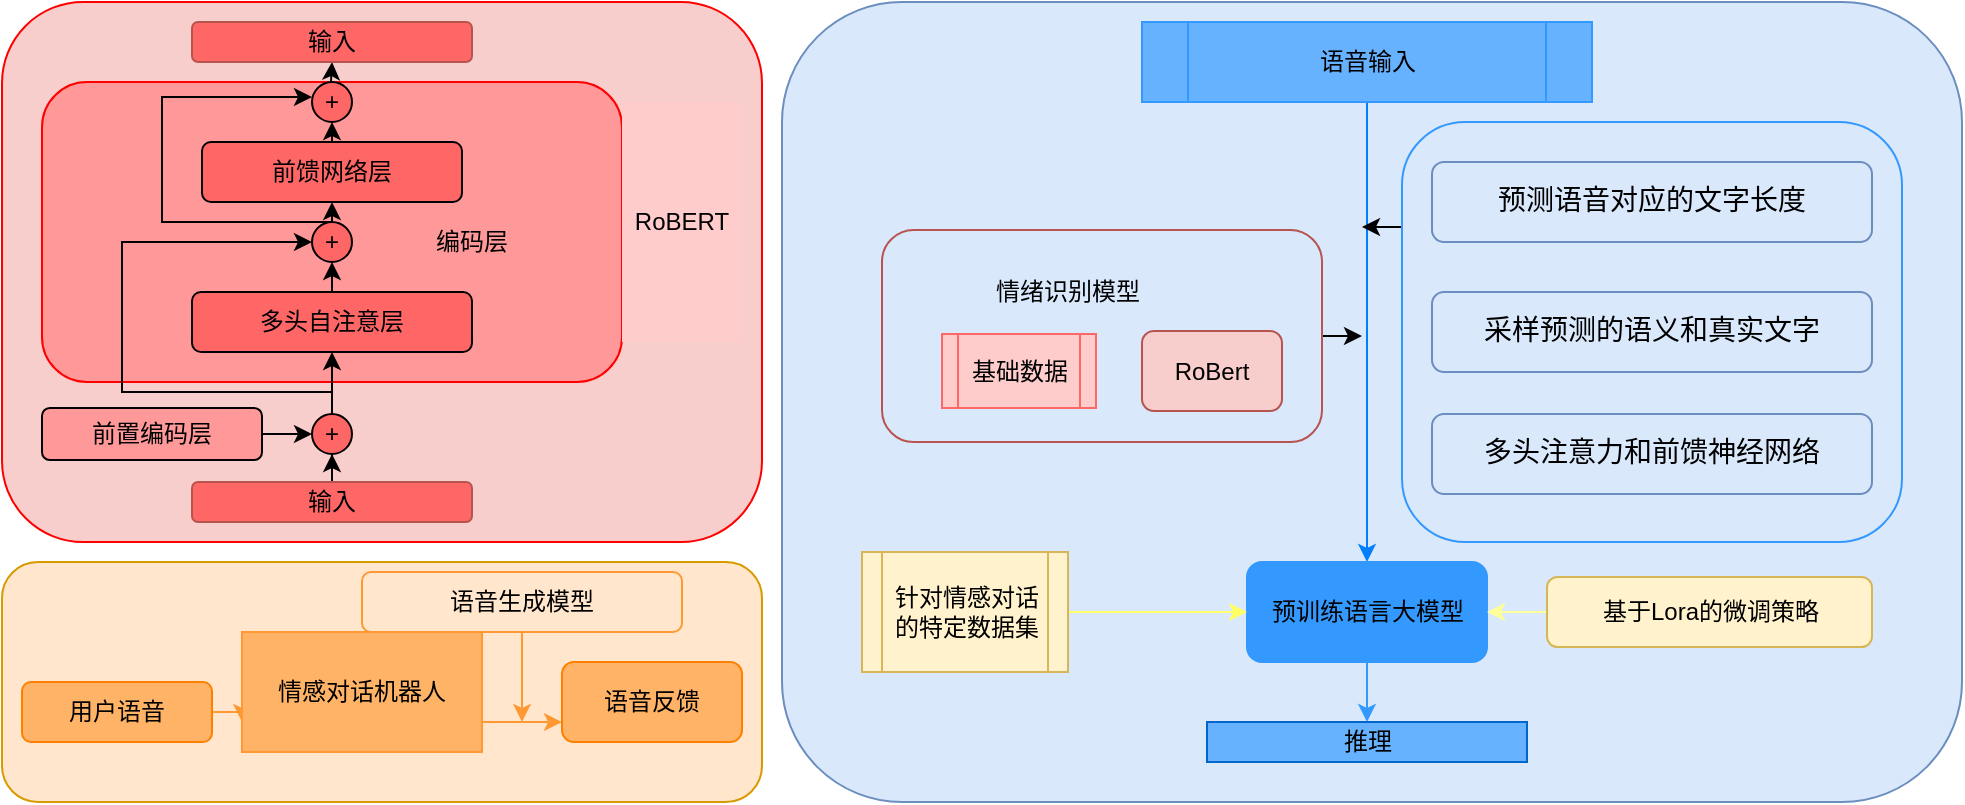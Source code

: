 <mxfile version="24.2.3" type="github">
  <diagram name="第 1 页" id="YlOgD8HyuWCCaGT0y-z9">
    <mxGraphModel dx="1961" dy="654" grid="1" gridSize="10" guides="1" tooltips="1" connect="1" arrows="1" fold="1" page="1" pageScale="1" pageWidth="827" pageHeight="1169" math="0" shadow="0">
      <root>
        <mxCell id="0" />
        <mxCell id="1" parent="0" />
        <mxCell id="GzmQafAF1eVMU9IgYLYu-3" value="" style="rounded=1;whiteSpace=wrap;html=1;fillColor=#f8cecc;strokeColor=#FF0000;" vertex="1" parent="1">
          <mxGeometry x="-500" y="30" width="380" height="270" as="geometry" />
        </mxCell>
        <mxCell id="GzmQafAF1eVMU9IgYLYu-5" value="" style="rounded=1;whiteSpace=wrap;html=1;strokeColor=#6c8ebf;fillColor=#dae8fc;" vertex="1" parent="1">
          <mxGeometry x="-110" y="30" width="590" height="400" as="geometry" />
        </mxCell>
        <mxCell id="GzmQafAF1eVMU9IgYLYu-6" value="" style="rounded=1;whiteSpace=wrap;html=1;fillColor=#ffe6cc;strokeColor=#d79b00;" vertex="1" parent="1">
          <mxGeometry x="-500" y="310" width="380" height="120" as="geometry" />
        </mxCell>
        <mxCell id="GzmQafAF1eVMU9IgYLYu-10" style="edgeStyle=orthogonalEdgeStyle;rounded=0;orthogonalLoop=1;jettySize=auto;html=1;entryX=0.5;entryY=1;entryDx=0;entryDy=0;" edge="1" parent="1" source="GzmQafAF1eVMU9IgYLYu-7" target="GzmQafAF1eVMU9IgYLYu-8">
          <mxGeometry relative="1" as="geometry" />
        </mxCell>
        <mxCell id="GzmQafAF1eVMU9IgYLYu-7" value="&lt;pre&gt;输入&lt;/pre&gt;" style="rounded=1;whiteSpace=wrap;html=1;fillColor=#FF6666;strokeColor=#b85450;" vertex="1" parent="1">
          <mxGeometry x="-405" y="270" width="140" height="20" as="geometry" />
        </mxCell>
        <mxCell id="GzmQafAF1eVMU9IgYLYu-15" value="" style="rounded=1;whiteSpace=wrap;html=1;fillColor=#FF9999;strokeColor=#FF0000;" vertex="1" parent="1">
          <mxGeometry x="-480" y="70" width="290" height="150" as="geometry" />
        </mxCell>
        <mxCell id="GzmQafAF1eVMU9IgYLYu-16" value="" style="edgeStyle=orthogonalEdgeStyle;rounded=0;orthogonalLoop=1;jettySize=auto;html=1;entryX=0.5;entryY=1;entryDx=0;entryDy=0;" edge="1" parent="1" source="GzmQafAF1eVMU9IgYLYu-8" target="GzmQafAF1eVMU9IgYLYu-17">
          <mxGeometry relative="1" as="geometry" />
        </mxCell>
        <mxCell id="GzmQafAF1eVMU9IgYLYu-8" value="+" style="ellipse;whiteSpace=wrap;html=1;fillColor=#FF6666;" vertex="1" parent="1">
          <mxGeometry x="-345" y="236" width="20" height="20" as="geometry" />
        </mxCell>
        <mxCell id="GzmQafAF1eVMU9IgYLYu-14" value="" style="edgeStyle=orthogonalEdgeStyle;rounded=0;orthogonalLoop=1;jettySize=auto;html=1;" edge="1" parent="1" source="GzmQafAF1eVMU9IgYLYu-13" target="GzmQafAF1eVMU9IgYLYu-8">
          <mxGeometry relative="1" as="geometry" />
        </mxCell>
        <mxCell id="GzmQafAF1eVMU9IgYLYu-13" value="前置编码层" style="rounded=1;whiteSpace=wrap;html=1;fillColor=#FF9999;" vertex="1" parent="1">
          <mxGeometry x="-480" y="233" width="110" height="26" as="geometry" />
        </mxCell>
        <mxCell id="GzmQafAF1eVMU9IgYLYu-22" style="edgeStyle=orthogonalEdgeStyle;rounded=0;orthogonalLoop=1;jettySize=auto;html=1;exitX=0.5;exitY=0;exitDx=0;exitDy=0;entryX=0.5;entryY=1;entryDx=0;entryDy=0;" edge="1" parent="1" source="GzmQafAF1eVMU9IgYLYu-17" target="GzmQafAF1eVMU9IgYLYu-20">
          <mxGeometry relative="1" as="geometry" />
        </mxCell>
        <mxCell id="GzmQafAF1eVMU9IgYLYu-17" value="多头自注意层" style="rounded=1;whiteSpace=wrap;html=1;fillColor=#FF6666;" vertex="1" parent="1">
          <mxGeometry x="-405" y="175" width="140" height="30" as="geometry" />
        </mxCell>
        <mxCell id="GzmQafAF1eVMU9IgYLYu-27" style="edgeStyle=orthogonalEdgeStyle;rounded=0;orthogonalLoop=1;jettySize=auto;html=1;exitX=0.5;exitY=0;exitDx=0;exitDy=0;entryX=0.5;entryY=1;entryDx=0;entryDy=0;" edge="1" parent="1" source="GzmQafAF1eVMU9IgYLYu-18" target="GzmQafAF1eVMU9IgYLYu-19">
          <mxGeometry relative="1" as="geometry" />
        </mxCell>
        <mxCell id="GzmQafAF1eVMU9IgYLYu-18" value="前馈网络层" style="rounded=1;whiteSpace=wrap;html=1;fillColor=#FF6666;" vertex="1" parent="1">
          <mxGeometry x="-400" y="100" width="130" height="30" as="geometry" />
        </mxCell>
        <mxCell id="GzmQafAF1eVMU9IgYLYu-19" value="+" style="ellipse;whiteSpace=wrap;html=1;fillColor=#FF6666;" vertex="1" parent="1">
          <mxGeometry x="-345" y="70" width="20" height="20" as="geometry" />
        </mxCell>
        <mxCell id="GzmQafAF1eVMU9IgYLYu-25" style="edgeStyle=orthogonalEdgeStyle;rounded=0;orthogonalLoop=1;jettySize=auto;html=1;exitX=0.5;exitY=0;exitDx=0;exitDy=0;entryX=0.5;entryY=1;entryDx=0;entryDy=0;" edge="1" parent="1" source="GzmQafAF1eVMU9IgYLYu-20" target="GzmQafAF1eVMU9IgYLYu-18">
          <mxGeometry relative="1" as="geometry" />
        </mxCell>
        <mxCell id="GzmQafAF1eVMU9IgYLYu-20" value="+" style="ellipse;whiteSpace=wrap;html=1;fillColor=#FF6666;" vertex="1" parent="1">
          <mxGeometry x="-345" y="140" width="20" height="20" as="geometry" />
        </mxCell>
        <mxCell id="GzmQafAF1eVMU9IgYLYu-28" value="" style="endArrow=classic;html=1;rounded=0;entryX=0;entryY=0.5;entryDx=0;entryDy=0;" edge="1" parent="1" target="GzmQafAF1eVMU9IgYLYu-20">
          <mxGeometry width="50" height="50" relative="1" as="geometry">
            <mxPoint x="-335" y="225" as="sourcePoint" />
            <mxPoint x="-285" y="175" as="targetPoint" />
            <Array as="points">
              <mxPoint x="-440" y="225" />
              <mxPoint x="-440" y="150" />
            </Array>
          </mxGeometry>
        </mxCell>
        <mxCell id="GzmQafAF1eVMU9IgYLYu-29" value="" style="endArrow=classic;html=1;rounded=0;entryX=0;entryY=0.5;entryDx=0;entryDy=0;exitX=0.5;exitY=0;exitDx=0;exitDy=0;" edge="1" parent="1" source="GzmQafAF1eVMU9IgYLYu-20">
          <mxGeometry width="50" height="50" relative="1" as="geometry">
            <mxPoint x="-335" y="152.5" as="sourcePoint" />
            <mxPoint x="-345" y="77.5" as="targetPoint" />
            <Array as="points">
              <mxPoint x="-420" y="140" />
              <mxPoint x="-420" y="77.5" />
            </Array>
          </mxGeometry>
        </mxCell>
        <mxCell id="GzmQafAF1eVMU9IgYLYu-30" value="编码层" style="rounded=0;whiteSpace=wrap;html=1;strokeColor=none;fillColor=#FF9999;" vertex="1" parent="1">
          <mxGeometry x="-320" y="135" width="110" height="30" as="geometry" />
        </mxCell>
        <mxCell id="GzmQafAF1eVMU9IgYLYu-31" value="" style="endArrow=classic;html=1;rounded=0;" edge="1" parent="1">
          <mxGeometry width="50" height="50" relative="1" as="geometry">
            <mxPoint x="-335.5" y="70" as="sourcePoint" />
            <mxPoint x="-335" y="60" as="targetPoint" />
          </mxGeometry>
        </mxCell>
        <mxCell id="GzmQafAF1eVMU9IgYLYu-32" value="RoBERT" style="rounded=0;whiteSpace=wrap;html=1;direction=south;fillColor=#FFCCCC;strokeColor=none;" vertex="1" parent="1">
          <mxGeometry x="-190" y="80" width="60" height="120" as="geometry" />
        </mxCell>
        <mxCell id="GzmQafAF1eVMU9IgYLYu-33" value="&lt;pre&gt;输入&lt;/pre&gt;" style="rounded=1;whiteSpace=wrap;html=1;fillColor=#FF6666;strokeColor=#b85450;" vertex="1" parent="1">
          <mxGeometry x="-405" y="40" width="140" height="20" as="geometry" />
        </mxCell>
        <mxCell id="GzmQafAF1eVMU9IgYLYu-39" style="edgeStyle=orthogonalEdgeStyle;rounded=0;orthogonalLoop=1;jettySize=auto;html=1;strokeColor=#007FFF;" edge="1" parent="1" source="GzmQafAF1eVMU9IgYLYu-34" target="GzmQafAF1eVMU9IgYLYu-36">
          <mxGeometry relative="1" as="geometry" />
        </mxCell>
        <mxCell id="GzmQafAF1eVMU9IgYLYu-34" value="语音输入" style="shape=process;whiteSpace=wrap;html=1;backgroundOutline=1;strokeColor=#3399FF;fillColor=#66B2FF;" vertex="1" parent="1">
          <mxGeometry x="70" y="40" width="225" height="40" as="geometry" />
        </mxCell>
        <mxCell id="GzmQafAF1eVMU9IgYLYu-57" value="" style="edgeStyle=orthogonalEdgeStyle;rounded=0;orthogonalLoop=1;jettySize=auto;html=1;strokeColor=#3399FF;" edge="1" parent="1" source="GzmQafAF1eVMU9IgYLYu-36" target="GzmQafAF1eVMU9IgYLYu-37">
          <mxGeometry relative="1" as="geometry" />
        </mxCell>
        <mxCell id="GzmQafAF1eVMU9IgYLYu-36" value="预训练语言大模型" style="rounded=1;whiteSpace=wrap;html=1;strokeColor=#3399FF;fillColor=#3399FF;" vertex="1" parent="1">
          <mxGeometry x="122.5" y="310" width="120" height="50" as="geometry" />
        </mxCell>
        <mxCell id="GzmQafAF1eVMU9IgYLYu-37" value="推理" style="rounded=0;whiteSpace=wrap;html=1;strokeColor=#0066CC;fillColor=#66B2FF;" vertex="1" parent="1">
          <mxGeometry x="102.5" y="390" width="160" height="20" as="geometry" />
        </mxCell>
        <mxCell id="GzmQafAF1eVMU9IgYLYu-52" style="edgeStyle=orthogonalEdgeStyle;rounded=0;orthogonalLoop=1;jettySize=auto;html=1;exitX=1;exitY=0.5;exitDx=0;exitDy=0;" edge="1" parent="1" source="GzmQafAF1eVMU9IgYLYu-40">
          <mxGeometry relative="1" as="geometry">
            <mxPoint x="180" y="197" as="targetPoint" />
          </mxGeometry>
        </mxCell>
        <mxCell id="GzmQafAF1eVMU9IgYLYu-40" value="" style="rounded=1;whiteSpace=wrap;html=1;fillColor=none;strokeColor=#b85450;" vertex="1" parent="1">
          <mxGeometry x="-60" y="144" width="220" height="106" as="geometry" />
        </mxCell>
        <mxCell id="GzmQafAF1eVMU9IgYLYu-41" value="RoBert" style="rounded=1;whiteSpace=wrap;html=1;fillColor=#f8cecc;strokeColor=#b85450;" vertex="1" parent="1">
          <mxGeometry x="70" y="194.5" width="70" height="40" as="geometry" />
        </mxCell>
        <mxCell id="GzmQafAF1eVMU9IgYLYu-42" value="基础数据" style="shape=process;whiteSpace=wrap;html=1;backgroundOutline=1;fillColor=#FFCCCC;strokeColor=#FF6666;" vertex="1" parent="1">
          <mxGeometry x="-30" y="196" width="77" height="37" as="geometry" />
        </mxCell>
        <mxCell id="GzmQafAF1eVMU9IgYLYu-43" value="情绪识别模型" style="rounded=0;whiteSpace=wrap;html=1;fillColor=none;strokeColor=none;" vertex="1" parent="1">
          <mxGeometry x="-37.5" y="160" width="140" height="30" as="geometry" />
        </mxCell>
        <mxCell id="GzmQafAF1eVMU9IgYLYu-56" style="edgeStyle=orthogonalEdgeStyle;rounded=0;orthogonalLoop=1;jettySize=auto;html=1;exitX=0;exitY=0.25;exitDx=0;exitDy=0;" edge="1" parent="1" source="GzmQafAF1eVMU9IgYLYu-54">
          <mxGeometry relative="1" as="geometry">
            <mxPoint x="180" y="143" as="targetPoint" />
          </mxGeometry>
        </mxCell>
        <mxCell id="GzmQafAF1eVMU9IgYLYu-54" value="" style="rounded=1;whiteSpace=wrap;html=1;fillColor=none;strokeColor=#3399FF;" vertex="1" parent="1">
          <mxGeometry x="200" y="90" width="250" height="210" as="geometry" />
        </mxCell>
        <mxCell id="GzmQafAF1eVMU9IgYLYu-44" value="&lt;span style=&quot;font-size:10.5pt;mso-bidi-font-size:12.0pt;&lt;br/&gt;line-height:150%;font-family:宋体;mso-ascii-font-family:&amp;quot;Times New Roman&amp;quot;;&lt;br/&gt;mso-hansi-font-family:&amp;quot;Times New Roman&amp;quot;;mso-bidi-font-family:&amp;quot;Times New Roman&amp;quot;;&lt;br/&gt;mso-font-kerning:1.0pt;mso-ansi-language:EN-US;mso-fareast-language:ZH-CN;&lt;br/&gt;mso-bidi-language:AR-SA&quot;&gt;预测语音对应的文字长度&lt;/span&gt;" style="rounded=1;whiteSpace=wrap;html=1;fillColor=#dae8fc;strokeColor=#6c8ebf;" vertex="1" parent="1">
          <mxGeometry x="215" y="110" width="220" height="40" as="geometry" />
        </mxCell>
        <mxCell id="GzmQafAF1eVMU9IgYLYu-47" value="&lt;span style=&quot;font-size:10.5pt;mso-bidi-font-size:12.0pt;&lt;br/&gt;line-height:150%;font-family:宋体;mso-ascii-font-family:&amp;quot;Times New Roman&amp;quot;;&lt;br/&gt;mso-hansi-font-family:&amp;quot;Times New Roman&amp;quot;;mso-bidi-font-family:&amp;quot;Times New Roman&amp;quot;;&lt;br/&gt;mso-font-kerning:1.0pt;mso-ansi-language:EN-US;mso-fareast-language:ZH-CN;&lt;br/&gt;mso-bidi-language:AR-SA&quot;&gt;采样预测的语义和真实文字&lt;/span&gt;" style="rounded=1;whiteSpace=wrap;html=1;fillColor=#dae8fc;strokeColor=#6c8ebf;" vertex="1" parent="1">
          <mxGeometry x="215" y="175" width="220" height="40" as="geometry" />
        </mxCell>
        <mxCell id="GzmQafAF1eVMU9IgYLYu-48" value="&lt;span style=&quot;font-size:10.5pt;mso-bidi-font-size:12.0pt;&lt;br/&gt;line-height:150%;font-family:宋体;mso-ascii-font-family:&amp;quot;Times New Roman&amp;quot;;&lt;br/&gt;mso-hansi-font-family:&amp;quot;Times New Roman&amp;quot;;mso-bidi-font-family:&amp;quot;Times New Roman&amp;quot;;&lt;br/&gt;mso-font-kerning:1.0pt;mso-ansi-language:EN-US;mso-fareast-language:ZH-CN;&lt;br/&gt;mso-bidi-language:AR-SA&quot;&gt;多头注意力和前馈神经网络&lt;/span&gt;" style="rounded=1;whiteSpace=wrap;html=1;fillColor=#dae8fc;strokeColor=#6c8ebf;" vertex="1" parent="1">
          <mxGeometry x="215" y="236" width="220" height="40" as="geometry" />
        </mxCell>
        <mxCell id="GzmQafAF1eVMU9IgYLYu-60" style="edgeStyle=orthogonalEdgeStyle;rounded=0;orthogonalLoop=1;jettySize=auto;html=1;entryX=0;entryY=0.5;entryDx=0;entryDy=0;strokeColor=#FFFF66;" edge="1" parent="1" source="GzmQafAF1eVMU9IgYLYu-59" target="GzmQafAF1eVMU9IgYLYu-36">
          <mxGeometry relative="1" as="geometry" />
        </mxCell>
        <mxCell id="GzmQafAF1eVMU9IgYLYu-59" value="针对情感对话的特定数据集" style="shape=process;whiteSpace=wrap;html=1;backgroundOutline=1;fillColor=#fff2cc;strokeColor=#d6b656;" vertex="1" parent="1">
          <mxGeometry x="-70" y="305" width="103" height="60" as="geometry" />
        </mxCell>
        <mxCell id="GzmQafAF1eVMU9IgYLYu-63" style="edgeStyle=orthogonalEdgeStyle;rounded=0;orthogonalLoop=1;jettySize=auto;html=1;strokeColor=#FFFF99;" edge="1" parent="1" source="GzmQafAF1eVMU9IgYLYu-61" target="GzmQafAF1eVMU9IgYLYu-36">
          <mxGeometry relative="1" as="geometry" />
        </mxCell>
        <mxCell id="GzmQafAF1eVMU9IgYLYu-61" value="基于Lora的微调策略" style="rounded=1;whiteSpace=wrap;html=1;fillColor=#fff2cc;strokeColor=#d6b656;" vertex="1" parent="1">
          <mxGeometry x="272.5" y="317.5" width="162.5" height="35" as="geometry" />
        </mxCell>
        <mxCell id="GzmQafAF1eVMU9IgYLYu-71" style="edgeStyle=orthogonalEdgeStyle;rounded=0;orthogonalLoop=1;jettySize=auto;html=1;exitX=1;exitY=0.5;exitDx=0;exitDy=0;entryX=0;entryY=0.75;entryDx=0;entryDy=0;strokeColor=#FF9933;" edge="1" parent="1" source="GzmQafAF1eVMU9IgYLYu-64" target="GzmQafAF1eVMU9IgYLYu-65">
          <mxGeometry relative="1" as="geometry" />
        </mxCell>
        <mxCell id="GzmQafAF1eVMU9IgYLYu-64" value="用户语音" style="rounded=1;whiteSpace=wrap;html=1;fillColor=#FFB366;strokeColor=#FF8000;" vertex="1" parent="1">
          <mxGeometry x="-490" y="370" width="95" height="30" as="geometry" />
        </mxCell>
        <mxCell id="GzmQafAF1eVMU9IgYLYu-72" style="edgeStyle=orthogonalEdgeStyle;rounded=0;orthogonalLoop=1;jettySize=auto;html=1;exitX=1;exitY=0.75;exitDx=0;exitDy=0;entryX=0;entryY=0.75;entryDx=0;entryDy=0;strokeColor=#FF9933;" edge="1" parent="1" source="GzmQafAF1eVMU9IgYLYu-65" target="GzmQafAF1eVMU9IgYLYu-66">
          <mxGeometry relative="1" as="geometry" />
        </mxCell>
        <mxCell id="GzmQafAF1eVMU9IgYLYu-65" value="情感对话机器人" style="rounded=0;whiteSpace=wrap;html=1;strokeColor=#FF9933;fillColor=#FFB366;" vertex="1" parent="1">
          <mxGeometry x="-380" y="345" width="120" height="60" as="geometry" />
        </mxCell>
        <mxCell id="GzmQafAF1eVMU9IgYLYu-66" value="语音反馈" style="rounded=1;whiteSpace=wrap;html=1;fillColor=#FFB366;strokeColor=#FF8000;" vertex="1" parent="1">
          <mxGeometry x="-220" y="360" width="90" height="40" as="geometry" />
        </mxCell>
        <mxCell id="GzmQafAF1eVMU9IgYLYu-73" style="edgeStyle=orthogonalEdgeStyle;rounded=0;orthogonalLoop=1;jettySize=auto;html=1;strokeColor=#FF9933;" edge="1" parent="1" source="GzmQafAF1eVMU9IgYLYu-69">
          <mxGeometry relative="1" as="geometry">
            <mxPoint x="-240" y="390" as="targetPoint" />
          </mxGeometry>
        </mxCell>
        <mxCell id="GzmQafAF1eVMU9IgYLYu-69" value="语音生成模型" style="rounded=1;whiteSpace=wrap;html=1;fillColor=none;strokeColor=#FF9933;" vertex="1" parent="1">
          <mxGeometry x="-320" y="315" width="160" height="30" as="geometry" />
        </mxCell>
      </root>
    </mxGraphModel>
  </diagram>
</mxfile>
